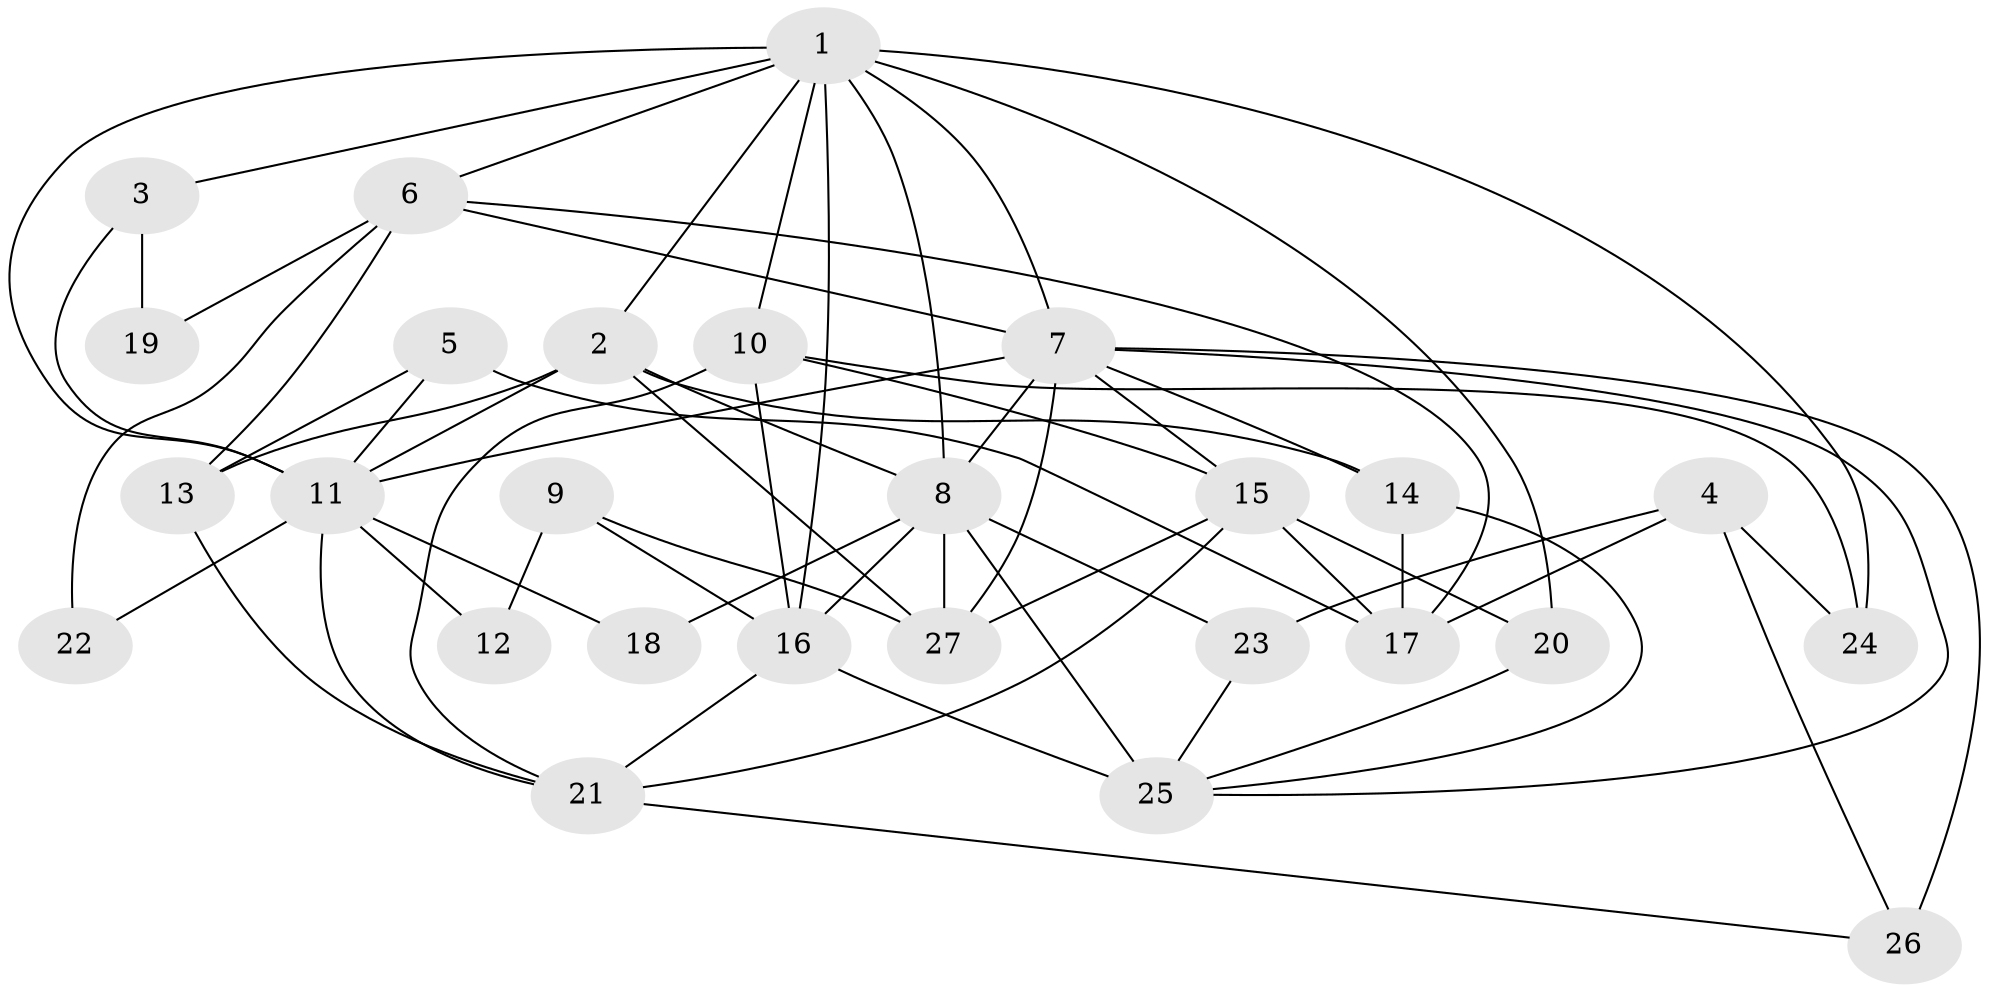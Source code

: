 // original degree distribution, {3: 0.33962264150943394, 4: 0.2830188679245283, 2: 0.07547169811320754, 5: 0.18867924528301888, 7: 0.018867924528301886, 6: 0.07547169811320754, 9: 0.018867924528301886}
// Generated by graph-tools (version 1.1) at 2025/35/03/09/25 02:35:57]
// undirected, 27 vertices, 64 edges
graph export_dot {
graph [start="1"]
  node [color=gray90,style=filled];
  1;
  2;
  3;
  4;
  5;
  6;
  7;
  8;
  9;
  10;
  11;
  12;
  13;
  14;
  15;
  16;
  17;
  18;
  19;
  20;
  21;
  22;
  23;
  24;
  25;
  26;
  27;
  1 -- 2 [weight=1.0];
  1 -- 3 [weight=1.0];
  1 -- 6 [weight=1.0];
  1 -- 7 [weight=1.0];
  1 -- 8 [weight=1.0];
  1 -- 10 [weight=1.0];
  1 -- 11 [weight=1.0];
  1 -- 16 [weight=1.0];
  1 -- 20 [weight=1.0];
  1 -- 24 [weight=1.0];
  2 -- 8 [weight=1.0];
  2 -- 11 [weight=1.0];
  2 -- 13 [weight=1.0];
  2 -- 14 [weight=2.0];
  2 -- 27 [weight=1.0];
  3 -- 11 [weight=1.0];
  3 -- 19 [weight=1.0];
  4 -- 17 [weight=1.0];
  4 -- 23 [weight=2.0];
  4 -- 24 [weight=1.0];
  4 -- 26 [weight=1.0];
  5 -- 11 [weight=1.0];
  5 -- 13 [weight=1.0];
  5 -- 17 [weight=1.0];
  6 -- 7 [weight=1.0];
  6 -- 13 [weight=1.0];
  6 -- 17 [weight=1.0];
  6 -- 19 [weight=1.0];
  6 -- 22 [weight=1.0];
  7 -- 8 [weight=2.0];
  7 -- 11 [weight=1.0];
  7 -- 14 [weight=1.0];
  7 -- 15 [weight=1.0];
  7 -- 25 [weight=1.0];
  7 -- 26 [weight=2.0];
  7 -- 27 [weight=1.0];
  8 -- 16 [weight=1.0];
  8 -- 18 [weight=1.0];
  8 -- 23 [weight=1.0];
  8 -- 25 [weight=3.0];
  8 -- 27 [weight=1.0];
  9 -- 12 [weight=1.0];
  9 -- 16 [weight=1.0];
  9 -- 27 [weight=1.0];
  10 -- 15 [weight=1.0];
  10 -- 16 [weight=1.0];
  10 -- 21 [weight=1.0];
  10 -- 24 [weight=1.0];
  11 -- 12 [weight=1.0];
  11 -- 18 [weight=1.0];
  11 -- 21 [weight=1.0];
  11 -- 22 [weight=1.0];
  13 -- 21 [weight=1.0];
  14 -- 17 [weight=4.0];
  14 -- 25 [weight=2.0];
  15 -- 17 [weight=1.0];
  15 -- 20 [weight=1.0];
  15 -- 21 [weight=1.0];
  15 -- 27 [weight=1.0];
  16 -- 21 [weight=1.0];
  16 -- 25 [weight=2.0];
  20 -- 25 [weight=1.0];
  21 -- 26 [weight=1.0];
  23 -- 25 [weight=1.0];
}
